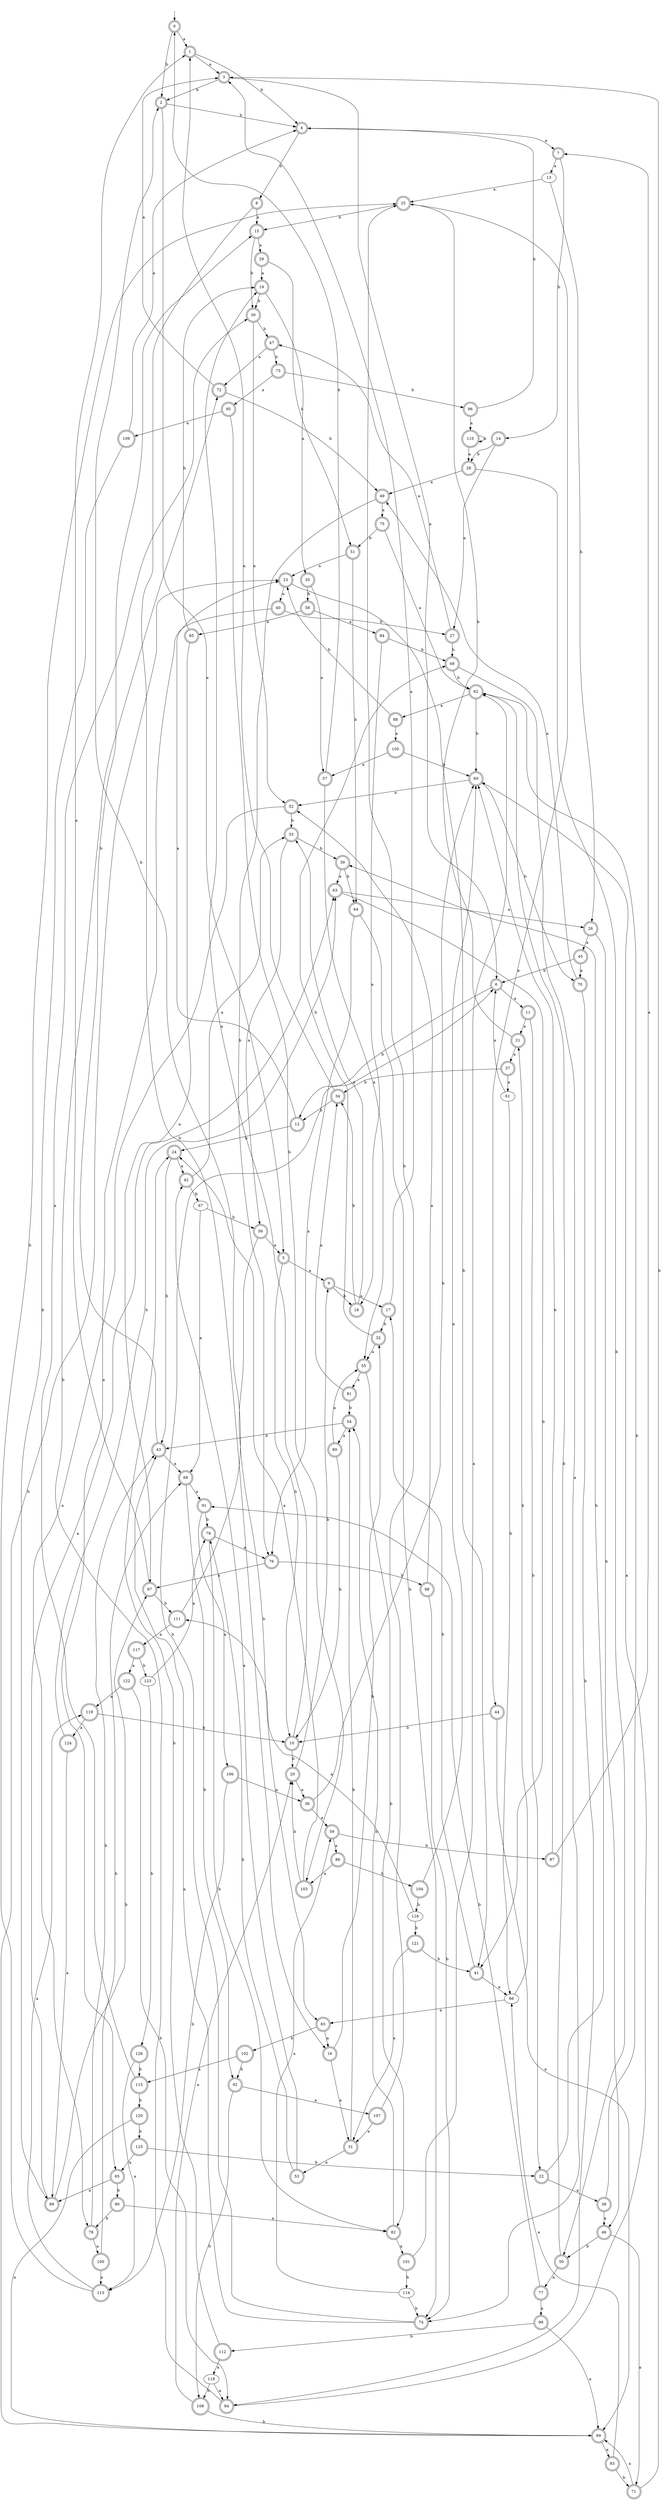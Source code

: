digraph RandomDFA {
  __start0 [label="", shape=none];
  __start0 -> 0 [label=""];
  0 [shape=circle] [shape=doublecircle]
  0 -> 1 [label="a"]
  0 -> 2 [label="b"]
  1 [shape=doublecircle]
  1 -> 3 [label="a"]
  1 -> 4 [label="b"]
  2 [shape=doublecircle]
  2 -> 5 [label="a"]
  2 -> 4 [label="b"]
  3 [shape=doublecircle]
  3 -> 6 [label="a"]
  3 -> 2 [label="b"]
  4 [shape=doublecircle]
  4 -> 7 [label="a"]
  4 -> 8 [label="b"]
  5 [shape=doublecircle]
  5 -> 9 [label="a"]
  5 -> 10 [label="b"]
  6 [shape=doublecircle]
  6 -> 11 [label="a"]
  6 -> 12 [label="b"]
  7 [shape=doublecircle]
  7 -> 13 [label="a"]
  7 -> 14 [label="b"]
  8 [shape=doublecircle]
  8 -> 15 [label="a"]
  8 -> 16 [label="b"]
  9 [shape=doublecircle]
  9 -> 17 [label="a"]
  9 -> 18 [label="b"]
  10 [shape=doublecircle]
  10 -> 19 [label="a"]
  10 -> 20 [label="b"]
  11 [shape=doublecircle]
  11 -> 21 [label="a"]
  11 -> 22 [label="b"]
  12 [shape=doublecircle]
  12 -> 23 [label="a"]
  12 -> 24 [label="b"]
  13
  13 -> 25 [label="a"]
  13 -> 26 [label="b"]
  14 [shape=doublecircle]
  14 -> 27 [label="a"]
  14 -> 28 [label="b"]
  15 [shape=doublecircle]
  15 -> 29 [label="a"]
  15 -> 30 [label="b"]
  16 [shape=doublecircle]
  16 -> 31 [label="a"]
  16 -> 32 [label="b"]
  17 [shape=doublecircle]
  17 -> 3 [label="a"]
  17 -> 32 [label="b"]
  18 [shape=doublecircle]
  18 -> 33 [label="a"]
  18 -> 34 [label="b"]
  19 [shape=doublecircle]
  19 -> 35 [label="a"]
  19 -> 30 [label="b"]
  20 [shape=doublecircle]
  20 -> 36 [label="a"]
  20 -> 9 [label="b"]
  21 [shape=doublecircle]
  21 -> 37 [label="a"]
  21 -> 25 [label="b"]
  22 [shape=doublecircle]
  22 -> 38 [label="a"]
  22 -> 39 [label="b"]
  23 [shape=doublecircle]
  23 -> 40 [label="a"]
  23 -> 41 [label="b"]
  24 [shape=doublecircle]
  24 -> 42 [label="a"]
  24 -> 43 [label="b"]
  25 [shape=doublecircle]
  25 -> 44 [label="a"]
  25 -> 15 [label="b"]
  26 [shape=doublecircle]
  26 -> 45 [label="a"]
  26 -> 46 [label="b"]
  27 [shape=doublecircle]
  27 -> 47 [label="a"]
  27 -> 48 [label="b"]
  28 [shape=doublecircle]
  28 -> 49 [label="a"]
  28 -> 50 [label="b"]
  29 [shape=doublecircle]
  29 -> 19 [label="a"]
  29 -> 51 [label="b"]
  30 [shape=doublecircle]
  30 -> 52 [label="a"]
  30 -> 47 [label="b"]
  31 [shape=doublecircle]
  31 -> 53 [label="a"]
  31 -> 54 [label="b"]
  32 [shape=doublecircle]
  32 -> 55 [label="a"]
  32 -> 48 [label="b"]
  33 [shape=doublecircle]
  33 -> 56 [label="a"]
  33 -> 39 [label="b"]
  34 [shape=doublecircle]
  34 -> 1 [label="a"]
  34 -> 12 [label="b"]
  35 [shape=doublecircle]
  35 -> 57 [label="a"]
  35 -> 58 [label="b"]
  36 [shape=doublecircle]
  36 -> 59 [label="a"]
  36 -> 60 [label="b"]
  37 [shape=doublecircle]
  37 -> 61 [label="a"]
  37 -> 34 [label="b"]
  38 [shape=doublecircle]
  38 -> 46 [label="a"]
  38 -> 62 [label="b"]
  39 [shape=doublecircle]
  39 -> 63 [label="a"]
  39 -> 64 [label="b"]
  40 [shape=doublecircle]
  40 -> 65 [label="a"]
  40 -> 27 [label="b"]
  41 [shape=doublecircle]
  41 -> 66 [label="a"]
  41 -> 17 [label="b"]
  42 [shape=doublecircle]
  42 -> 33 [label="a"]
  42 -> 67 [label="b"]
  43 [shape=doublecircle]
  43 -> 68 [label="a"]
  43 -> 15 [label="b"]
  44 [shape=doublecircle]
  44 -> 69 [label="a"]
  44 -> 10 [label="b"]
  45 [shape=doublecircle]
  45 -> 70 [label="a"]
  45 -> 6 [label="b"]
  46 [shape=doublecircle]
  46 -> 71 [label="a"]
  46 -> 50 [label="b"]
  47 [shape=doublecircle]
  47 -> 72 [label="a"]
  47 -> 73 [label="b"]
  48 [shape=doublecircle]
  48 -> 74 [label="a"]
  48 -> 62 [label="b"]
  49 [shape=doublecircle]
  49 -> 75 [label="a"]
  49 -> 76 [label="b"]
  50 [shape=doublecircle]
  50 -> 77 [label="a"]
  50 -> 62 [label="b"]
  51 [shape=doublecircle]
  51 -> 23 [label="a"]
  51 -> 64 [label="b"]
  52 [shape=doublecircle]
  52 -> 78 [label="a"]
  52 -> 33 [label="b"]
  53 [shape=doublecircle]
  53 -> 42 [label="a"]
  53 -> 79 [label="b"]
  54 [shape=doublecircle]
  54 -> 80 [label="a"]
  54 -> 43 [label="b"]
  55 [shape=doublecircle]
  55 -> 81 [label="a"]
  55 -> 82 [label="b"]
  56 [shape=doublecircle]
  56 -> 5 [label="a"]
  56 -> 83 [label="b"]
  57 [shape=doublecircle]
  57 -> 55 [label="a"]
  57 -> 0 [label="b"]
  58 [shape=doublecircle]
  58 -> 84 [label="a"]
  58 -> 85 [label="b"]
  59 [shape=doublecircle]
  59 -> 86 [label="a"]
  59 -> 87 [label="b"]
  60 [shape=doublecircle]
  60 -> 52 [label="a"]
  60 -> 70 [label="b"]
  61
  61 -> 6 [label="a"]
  61 -> 66 [label="b"]
  62 [shape=doublecircle]
  62 -> 88 [label="a"]
  62 -> 60 [label="b"]
  63 [shape=doublecircle]
  63 -> 26 [label="a"]
  63 -> 41 [label="b"]
  64 [shape=doublecircle]
  64 -> 76 [label="a"]
  64 -> 74 [label="b"]
  65 [shape=doublecircle]
  65 -> 89 [label="a"]
  65 -> 90 [label="b"]
  66
  66 -> 83 [label="a"]
  66 -> 21 [label="b"]
  67
  67 -> 68 [label="a"]
  67 -> 56 [label="b"]
  68 [shape=doublecircle]
  68 -> 91 [label="a"]
  68 -> 92 [label="b"]
  69 [shape=doublecircle]
  69 -> 93 [label="a"]
  69 -> 23 [label="b"]
  70 [shape=doublecircle]
  70 -> 49 [label="a"]
  70 -> 94 [label="b"]
  71 [shape=doublecircle]
  71 -> 69 [label="a"]
  71 -> 3 [label="b"]
  72 [shape=doublecircle]
  72 -> 3 [label="a"]
  72 -> 49 [label="b"]
  73 [shape=doublecircle]
  73 -> 95 [label="a"]
  73 -> 96 [label="b"]
  74 [shape=doublecircle]
  74 -> 43 [label="a"]
  74 -> 6 [label="b"]
  75 [shape=doublecircle]
  75 -> 62 [label="a"]
  75 -> 51 [label="b"]
  76 [shape=doublecircle]
  76 -> 97 [label="a"]
  76 -> 98 [label="b"]
  77 [shape=doublecircle]
  77 -> 99 [label="a"]
  77 -> 91 [label="b"]
  78 [shape=doublecircle]
  78 -> 100 [label="a"]
  78 -> 43 [label="b"]
  79 [shape=doublecircle]
  79 -> 76 [label="a"]
  79 -> 82 [label="b"]
  80 [shape=doublecircle]
  80 -> 55 [label="a"]
  80 -> 10 [label="b"]
  81 [shape=doublecircle]
  81 -> 34 [label="a"]
  81 -> 54 [label="b"]
  82 [shape=doublecircle]
  82 -> 101 [label="a"]
  82 -> 54 [label="b"]
  83 [shape=doublecircle]
  83 -> 16 [label="a"]
  83 -> 102 [label="b"]
  84 [shape=doublecircle]
  84 -> 18 [label="a"]
  84 -> 48 [label="b"]
  85 [shape=doublecircle]
  85 -> 97 [label="a"]
  85 -> 19 [label="b"]
  86 [shape=doublecircle]
  86 -> 103 [label="a"]
  86 -> 104 [label="b"]
  87 [shape=doublecircle]
  87 -> 7 [label="a"]
  87 -> 60 [label="b"]
  88 [shape=doublecircle]
  88 -> 105 [label="a"]
  88 -> 23 [label="b"]
  89 [shape=doublecircle]
  89 -> 63 [label="a"]
  89 -> 97 [label="b"]
  90 [shape=doublecircle]
  90 -> 82 [label="a"]
  90 -> 78 [label="b"]
  91 [shape=doublecircle]
  91 -> 106 [label="a"]
  91 -> 79 [label="b"]
  92 [shape=doublecircle]
  92 -> 107 [label="a"]
  92 -> 108 [label="b"]
  93 [shape=doublecircle]
  93 -> 66 [label="a"]
  93 -> 71 [label="b"]
  94 [shape=doublecircle]
  94 -> 60 [label="a"]
  94 -> 72 [label="b"]
  95 [shape=doublecircle]
  95 -> 109 [label="a"]
  95 -> 103 [label="b"]
  96 [shape=doublecircle]
  96 -> 110 [label="a"]
  96 -> 4 [label="b"]
  97 [shape=doublecircle]
  97 -> 1 [label="a"]
  97 -> 111 [label="b"]
  98 [shape=doublecircle]
  98 -> 52 [label="a"]
  98 -> 74 [label="b"]
  99 [shape=doublecircle]
  99 -> 69 [label="a"]
  99 -> 112 [label="b"]
  100 [shape=doublecircle]
  100 -> 113 [label="a"]
  100 -> 68 [label="b"]
  101 [shape=doublecircle]
  101 -> 62 [label="a"]
  101 -> 114 [label="b"]
  102 [shape=doublecircle]
  102 -> 115 [label="a"]
  102 -> 92 [label="b"]
  103 [shape=doublecircle]
  103 -> 24 [label="a"]
  103 -> 20 [label="b"]
  104 [shape=doublecircle]
  104 -> 60 [label="a"]
  104 -> 116 [label="b"]
  105 [shape=doublecircle]
  105 -> 57 [label="a"]
  105 -> 60 [label="b"]
  106 [shape=doublecircle]
  106 -> 36 [label="a"]
  106 -> 113 [label="b"]
  107 [shape=doublecircle]
  107 -> 31 [label="a"]
  107 -> 25 [label="b"]
  108 [shape=doublecircle]
  108 -> 20 [label="a"]
  108 -> 69 [label="b"]
  109 [shape=doublecircle]
  109 -> 4 [label="a"]
  109 -> 89 [label="b"]
  110 [shape=doublecircle]
  110 -> 28 [label="a"]
  110 -> 110 [label="b"]
  111 [shape=doublecircle]
  111 -> 117 [label="a"]
  111 -> 2 [label="b"]
  112 [shape=doublecircle]
  112 -> 118 [label="a"]
  112 -> 24 [label="b"]
  113 [shape=doublecircle]
  113 -> 119 [label="a"]
  113 -> 25 [label="b"]
  114
  114 -> 59 [label="a"]
  114 -> 74 [label="b"]
  115 [shape=doublecircle]
  115 -> 30 [label="a"]
  115 -> 120 [label="b"]
  116
  116 -> 111 [label="a"]
  116 -> 121 [label="b"]
  117 [shape=doublecircle]
  117 -> 122 [label="a"]
  117 -> 123 [label="b"]
  118
  118 -> 94 [label="a"]
  118 -> 108 [label="b"]
  119 [shape=doublecircle]
  119 -> 124 [label="a"]
  119 -> 10 [label="b"]
  120 [shape=doublecircle]
  120 -> 69 [label="a"]
  120 -> 125 [label="b"]
  121 [shape=doublecircle]
  121 -> 31 [label="a"]
  121 -> 41 [label="b"]
  122 [shape=doublecircle]
  122 -> 119 [label="a"]
  122 -> 94 [label="b"]
  123
  123 -> 79 [label="a"]
  123 -> 126 [label="b"]
  124 [shape=doublecircle]
  124 -> 89 [label="a"]
  124 -> 63 [label="b"]
  125 [shape=doublecircle]
  125 -> 65 [label="a"]
  125 -> 22 [label="b"]
  126 [shape=doublecircle]
  126 -> 113 [label="a"]
  126 -> 115 [label="b"]
}
